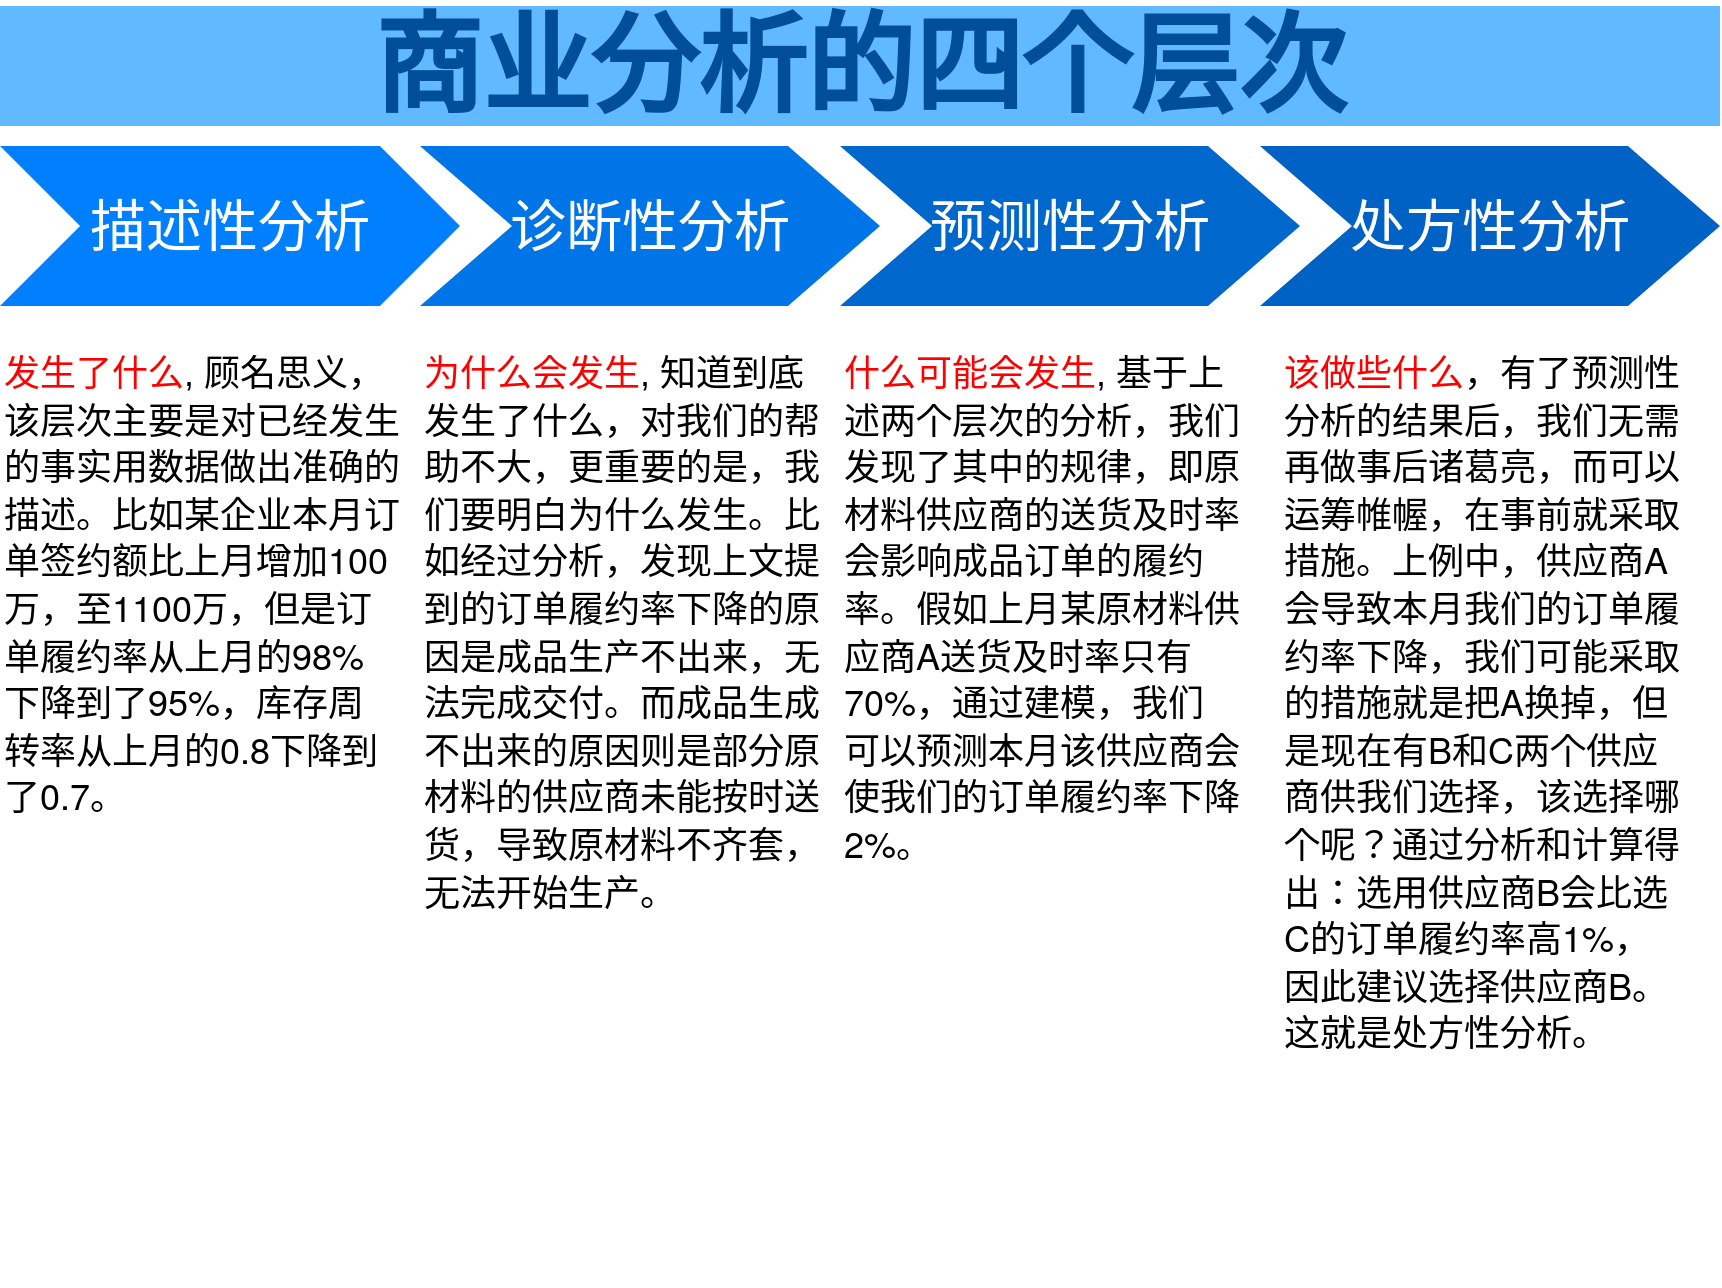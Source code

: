 <mxfile version="14.0.3" type="github">
  <diagram name="Page-1" id="d9b1e647-80fa-b4a2-5024-87a742678bcc">
    <mxGraphModel dx="1422" dy="762" grid="1" gridSize="10" guides="1" tooltips="1" connect="1" arrows="1" fold="1" page="1" pageScale="1" pageWidth="1100" pageHeight="850" background="#ffffff" math="0" shadow="0">
      <root>
        <mxCell id="0" />
        <mxCell id="1" parent="0" />
        <mxCell id="57fe6abec08f04cb-1" value="描述性分析" style="shape=step;whiteSpace=wrap;html=1;fontSize=28;fillColor=#0080FF;fontColor=#FFFFFF;strokeColor=none;size=0.174;" parent="1" vertex="1">
          <mxGeometry x="110" y="180" width="230" height="80" as="geometry" />
        </mxCell>
        <mxCell id="57fe6abec08f04cb-2" value="诊断性分析" style="shape=step;whiteSpace=wrap;html=1;fontSize=28;fillColor=#0075E8;fontColor=#FFFFFF;strokeColor=none;" parent="1" vertex="1">
          <mxGeometry x="320" y="180" width="230" height="80" as="geometry" />
        </mxCell>
        <mxCell id="57fe6abec08f04cb-3" value="预测性分析" style="shape=step;whiteSpace=wrap;html=1;fontSize=28;fillColor=#0067CC;fontColor=#FFFFFF;strokeColor=none;" parent="1" vertex="1">
          <mxGeometry x="530" y="180" width="230" height="80" as="geometry" />
        </mxCell>
        <mxCell id="57fe6abec08f04cb-4" value="处方性分析" style="shape=step;whiteSpace=wrap;html=1;fontSize=28;fillColor=#0062C4;fontColor=#FFFFFF;strokeColor=none;" parent="1" vertex="1">
          <mxGeometry x="740" y="180" width="230" height="80" as="geometry" />
        </mxCell>
        <mxCell id="57fe6abec08f04cb-7" value="商业分析的四个层次" style="text;html=1;strokeColor=none;fillColor=#61BAFF;align=center;verticalAlign=middle;whiteSpace=wrap;fontSize=54;fontStyle=1;fontColor=#004D99;" parent="1" vertex="1">
          <mxGeometry x="110" y="110" width="860" height="60" as="geometry" />
        </mxCell>
        <mxCell id="57fe6abec08f04cb-8" value="&lt;font style=&quot;font-size: 18px&quot;&gt;&lt;span style=&quot;font-family: &amp;#34;pingfang sc&amp;#34; , &amp;#34;helvetica neue&amp;#34; , &amp;#34;helvetica&amp;#34; , &amp;#34;arial&amp;#34; , &amp;#34;microsoft yahei&amp;#34; , sans-serif ; text-align: justify ; background-color: rgb(255 , 255 , 255)&quot;&gt;&lt;font color=&quot;#ff0000&quot;&gt;发生了什么&lt;/font&gt;&lt;/span&gt;, 顾名思义，&lt;span style=&quot;font-family: &amp;#34;pingfang sc&amp;#34; , &amp;#34;helvetica neue&amp;#34; , &amp;#34;helvetica&amp;#34; , &amp;#34;arial&amp;#34; , &amp;#34;microsoft yahei&amp;#34; , sans-serif ; text-align: justify ; background-color: rgb(255 , 255 , 255)&quot;&gt;该层次主要是对已经发生的事实用数据做出准确的描述。比如某企业本月订单签约额比上月增加100万，至1100万，但是订单履约率从上月的98%下降到了95%，库存周转率从上月的0.8下降到了0.7。&lt;/span&gt;&lt;/font&gt;" style="text;spacingTop=-5;fillColor=#ffffff;whiteSpace=wrap;html=1;align=left;fontSize=12;fontFamily=Helvetica;fillColor=none;strokeColor=none;" parent="1" vertex="1">
          <mxGeometry x="110" y="280" width="200" height="320" as="geometry" />
        </mxCell>
        <mxCell id="57fe6abec08f04cb-9" value="&lt;font style=&quot;font-size: 18px&quot;&gt;&lt;span style=&quot;font-family: &amp;#34;pingfang sc&amp;#34; , &amp;#34;helvetica neue&amp;#34; , &amp;#34;helvetica&amp;#34; , &amp;#34;arial&amp;#34; , &amp;#34;microsoft yahei&amp;#34; , sans-serif ; text-align: justify ; background-color: rgb(255 , 255 , 255)&quot;&gt;&lt;font color=&quot;#ff0000&quot;&gt;为什么会发生&lt;/font&gt;&lt;/span&gt;,&amp;nbsp;&lt;span style=&quot;font-family: &amp;#34;pingfang sc&amp;#34; , &amp;#34;helvetica neue&amp;#34; , &amp;#34;helvetica&amp;#34; , &amp;#34;arial&amp;#34; , &amp;#34;microsoft yahei&amp;#34; , sans-serif ; text-align: justify ; background-color: rgb(255 , 255 , 255)&quot;&gt;知道到底发生了什么，对我们的帮助不大，更重要的是，我们要明白为什么发生。比如经过分析，发现上文提到的订单履约率下降的原因是成品生产不出来，无法完成交付。而成品生成不出来的原因则是部分原材料的供应商未能按时送货，导致原材料不齐套，无法开始生产。&lt;/span&gt;&lt;/font&gt;" style="text;spacingTop=-5;fillColor=#ffffff;whiteSpace=wrap;html=1;align=left;fontSize=12;fontFamily=Helvetica;fillColor=none;strokeColor=none;" parent="1" vertex="1">
          <mxGeometry x="320" y="280" width="200" height="320" as="geometry" />
        </mxCell>
        <mxCell id="57fe6abec08f04cb-10" value="&lt;font style=&quot;font-size: 18px&quot;&gt;&lt;span style=&quot;color: rgb(255 , 0 , 0) ; font-family: &amp;#34;pingfang sc&amp;#34; , &amp;#34;helvetica neue&amp;#34; , &amp;#34;helvetica&amp;#34; , &amp;#34;arial&amp;#34; , &amp;#34;microsoft yahei&amp;#34; , sans-serif ; text-align: justify ; background-color: rgb(255 , 255 , 255)&quot;&gt;什么可能会发生&lt;/span&gt;,&amp;nbsp;&lt;span style=&quot;font-family: &amp;#34;pingfang sc&amp;#34; , &amp;#34;helvetica neue&amp;#34; , &amp;#34;helvetica&amp;#34; , &amp;#34;arial&amp;#34; , &amp;#34;microsoft yahei&amp;#34; , sans-serif ; text-align: justify ; background-color: rgb(255 , 255 , 255)&quot;&gt;基于上述两个层次的分析，我们发现了其中的规律，即原材料供应商的送货及时率会影响成品订单的履约率。假如上月某原材料供应商A送货及时率只有70%，通过建模，我们可以预测本月该供应商会使我们的订单履约率下降2%。&lt;/span&gt;&lt;/font&gt;" style="text;spacingTop=-5;fillColor=#ffffff;whiteSpace=wrap;html=1;align=left;fontSize=12;fontFamily=Helvetica;fillColor=none;strokeColor=none;" parent="1" vertex="1">
          <mxGeometry x="530" y="280" width="200" height="320" as="geometry" />
        </mxCell>
        <mxCell id="57fe6abec08f04cb-11" value="&lt;font style=&quot;font-size: 18px&quot;&gt;&lt;span style=&quot;font-family: &amp;#34;pingfang sc&amp;#34; , &amp;#34;helvetica neue&amp;#34; , &amp;#34;helvetica&amp;#34; , &amp;#34;arial&amp;#34; , &amp;#34;microsoft yahei&amp;#34; , sans-serif ; text-align: justify ; background-color: rgb(255 , 255 , 255)&quot;&gt;&lt;font color=&quot;#ff0000&quot;&gt;该做些什么&lt;/font&gt;，&lt;/span&gt;&lt;span style=&quot;font-family: &amp;#34;pingfang sc&amp;#34; , &amp;#34;helvetica neue&amp;#34; , &amp;#34;helvetica&amp;#34; , &amp;#34;arial&amp;#34; , &amp;#34;microsoft yahei&amp;#34; , sans-serif ; text-align: justify ; background-color: rgb(255 , 255 , 255)&quot;&gt;有了预测性分析的结果后，我们无需再做事后诸葛亮，而可以运筹帷幄，在事前就采取措施。上例中，供应商A会导致本月我们的订单履约率下降，我们可能采取的措施就是把A换掉，但是现在有B和C两个供应商供我们选择，该选择哪个呢？通过分析和计算得出：选用供应商B会比选C的订单履约率高1%，因此建议选择供应商B。这就是处方性分析。&lt;/span&gt;&lt;/font&gt;" style="text;spacingTop=-5;fillColor=#ffffff;whiteSpace=wrap;html=1;align=left;fontSize=12;fontFamily=Helvetica;fillColor=none;strokeColor=none;" parent="1" vertex="1">
          <mxGeometry x="750" y="280" width="200" height="470" as="geometry" />
        </mxCell>
      </root>
    </mxGraphModel>
  </diagram>
</mxfile>
